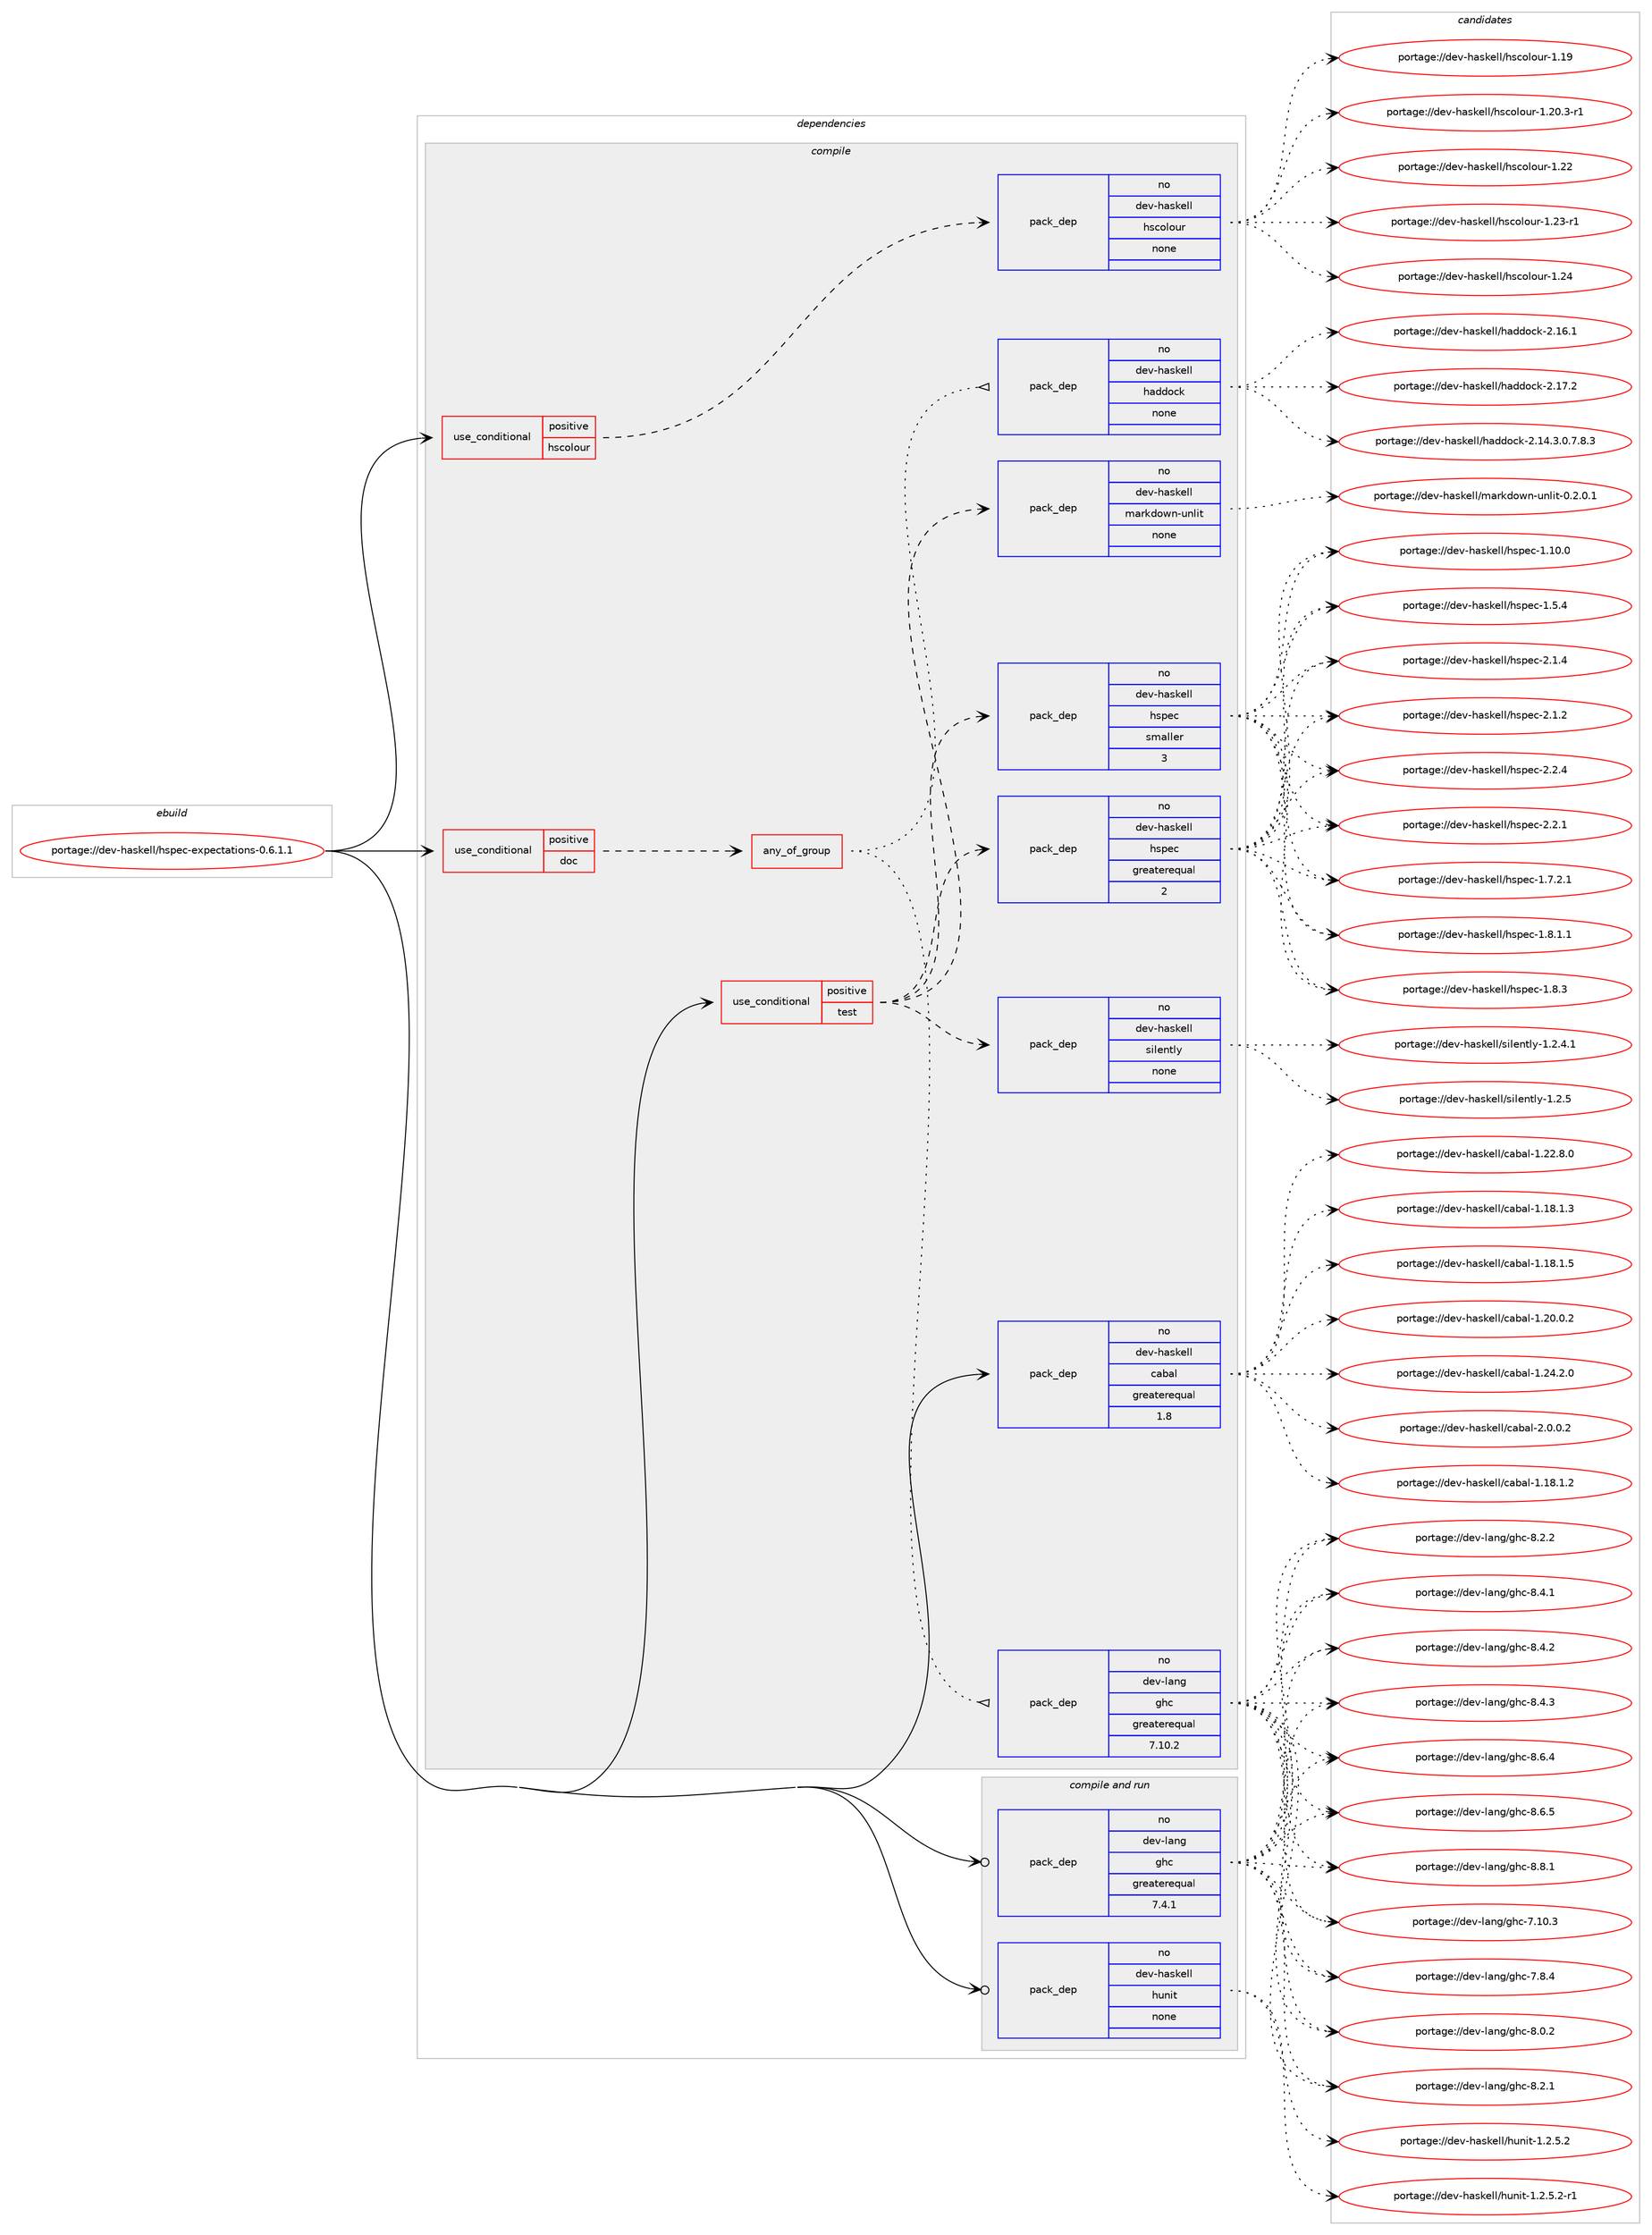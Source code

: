 digraph prolog {

# *************
# Graph options
# *************

newrank=true;
concentrate=true;
compound=true;
graph [rankdir=LR,fontname=Helvetica,fontsize=10,ranksep=1.5];#, ranksep=2.5, nodesep=0.2];
edge  [arrowhead=vee];
node  [fontname=Helvetica,fontsize=10];

# **********
# The ebuild
# **********

subgraph cluster_leftcol {
color=gray;
rank=same;
label=<<i>ebuild</i>>;
id [label="portage://dev-haskell/hspec-expectations-0.6.1.1", color=red, width=4, href="../dev-haskell/hspec-expectations-0.6.1.1.svg"];
}

# ****************
# The dependencies
# ****************

subgraph cluster_midcol {
color=gray;
label=<<i>dependencies</i>>;
subgraph cluster_compile {
fillcolor="#eeeeee";
style=filled;
label=<<i>compile</i>>;
subgraph cond15638 {
dependency70912 [label=<<TABLE BORDER="0" CELLBORDER="1" CELLSPACING="0" CELLPADDING="4"><TR><TD ROWSPAN="3" CELLPADDING="10">use_conditional</TD></TR><TR><TD>positive</TD></TR><TR><TD>doc</TD></TR></TABLE>>, shape=none, color=red];
subgraph any1855 {
dependency70913 [label=<<TABLE BORDER="0" CELLBORDER="1" CELLSPACING="0" CELLPADDING="4"><TR><TD CELLPADDING="10">any_of_group</TD></TR></TABLE>>, shape=none, color=red];subgraph pack53360 {
dependency70914 [label=<<TABLE BORDER="0" CELLBORDER="1" CELLSPACING="0" CELLPADDING="4" WIDTH="220"><TR><TD ROWSPAN="6" CELLPADDING="30">pack_dep</TD></TR><TR><TD WIDTH="110">no</TD></TR><TR><TD>dev-haskell</TD></TR><TR><TD>haddock</TD></TR><TR><TD>none</TD></TR><TR><TD></TD></TR></TABLE>>, shape=none, color=blue];
}
dependency70913:e -> dependency70914:w [weight=20,style="dotted",arrowhead="oinv"];
subgraph pack53361 {
dependency70915 [label=<<TABLE BORDER="0" CELLBORDER="1" CELLSPACING="0" CELLPADDING="4" WIDTH="220"><TR><TD ROWSPAN="6" CELLPADDING="30">pack_dep</TD></TR><TR><TD WIDTH="110">no</TD></TR><TR><TD>dev-lang</TD></TR><TR><TD>ghc</TD></TR><TR><TD>greaterequal</TD></TR><TR><TD>7.10.2</TD></TR></TABLE>>, shape=none, color=blue];
}
dependency70913:e -> dependency70915:w [weight=20,style="dotted",arrowhead="oinv"];
}
dependency70912:e -> dependency70913:w [weight=20,style="dashed",arrowhead="vee"];
}
id:e -> dependency70912:w [weight=20,style="solid",arrowhead="vee"];
subgraph cond15639 {
dependency70916 [label=<<TABLE BORDER="0" CELLBORDER="1" CELLSPACING="0" CELLPADDING="4"><TR><TD ROWSPAN="3" CELLPADDING="10">use_conditional</TD></TR><TR><TD>positive</TD></TR><TR><TD>hscolour</TD></TR></TABLE>>, shape=none, color=red];
subgraph pack53362 {
dependency70917 [label=<<TABLE BORDER="0" CELLBORDER="1" CELLSPACING="0" CELLPADDING="4" WIDTH="220"><TR><TD ROWSPAN="6" CELLPADDING="30">pack_dep</TD></TR><TR><TD WIDTH="110">no</TD></TR><TR><TD>dev-haskell</TD></TR><TR><TD>hscolour</TD></TR><TR><TD>none</TD></TR><TR><TD></TD></TR></TABLE>>, shape=none, color=blue];
}
dependency70916:e -> dependency70917:w [weight=20,style="dashed",arrowhead="vee"];
}
id:e -> dependency70916:w [weight=20,style="solid",arrowhead="vee"];
subgraph cond15640 {
dependency70918 [label=<<TABLE BORDER="0" CELLBORDER="1" CELLSPACING="0" CELLPADDING="4"><TR><TD ROWSPAN="3" CELLPADDING="10">use_conditional</TD></TR><TR><TD>positive</TD></TR><TR><TD>test</TD></TR></TABLE>>, shape=none, color=red];
subgraph pack53363 {
dependency70919 [label=<<TABLE BORDER="0" CELLBORDER="1" CELLSPACING="0" CELLPADDING="4" WIDTH="220"><TR><TD ROWSPAN="6" CELLPADDING="30">pack_dep</TD></TR><TR><TD WIDTH="110">no</TD></TR><TR><TD>dev-haskell</TD></TR><TR><TD>hspec</TD></TR><TR><TD>greaterequal</TD></TR><TR><TD>2</TD></TR></TABLE>>, shape=none, color=blue];
}
dependency70918:e -> dependency70919:w [weight=20,style="dashed",arrowhead="vee"];
subgraph pack53364 {
dependency70920 [label=<<TABLE BORDER="0" CELLBORDER="1" CELLSPACING="0" CELLPADDING="4" WIDTH="220"><TR><TD ROWSPAN="6" CELLPADDING="30">pack_dep</TD></TR><TR><TD WIDTH="110">no</TD></TR><TR><TD>dev-haskell</TD></TR><TR><TD>hspec</TD></TR><TR><TD>smaller</TD></TR><TR><TD>3</TD></TR></TABLE>>, shape=none, color=blue];
}
dependency70918:e -> dependency70920:w [weight=20,style="dashed",arrowhead="vee"];
subgraph pack53365 {
dependency70921 [label=<<TABLE BORDER="0" CELLBORDER="1" CELLSPACING="0" CELLPADDING="4" WIDTH="220"><TR><TD ROWSPAN="6" CELLPADDING="30">pack_dep</TD></TR><TR><TD WIDTH="110">no</TD></TR><TR><TD>dev-haskell</TD></TR><TR><TD>markdown-unlit</TD></TR><TR><TD>none</TD></TR><TR><TD></TD></TR></TABLE>>, shape=none, color=blue];
}
dependency70918:e -> dependency70921:w [weight=20,style="dashed",arrowhead="vee"];
subgraph pack53366 {
dependency70922 [label=<<TABLE BORDER="0" CELLBORDER="1" CELLSPACING="0" CELLPADDING="4" WIDTH="220"><TR><TD ROWSPAN="6" CELLPADDING="30">pack_dep</TD></TR><TR><TD WIDTH="110">no</TD></TR><TR><TD>dev-haskell</TD></TR><TR><TD>silently</TD></TR><TR><TD>none</TD></TR><TR><TD></TD></TR></TABLE>>, shape=none, color=blue];
}
dependency70918:e -> dependency70922:w [weight=20,style="dashed",arrowhead="vee"];
}
id:e -> dependency70918:w [weight=20,style="solid",arrowhead="vee"];
subgraph pack53367 {
dependency70923 [label=<<TABLE BORDER="0" CELLBORDER="1" CELLSPACING="0" CELLPADDING="4" WIDTH="220"><TR><TD ROWSPAN="6" CELLPADDING="30">pack_dep</TD></TR><TR><TD WIDTH="110">no</TD></TR><TR><TD>dev-haskell</TD></TR><TR><TD>cabal</TD></TR><TR><TD>greaterequal</TD></TR><TR><TD>1.8</TD></TR></TABLE>>, shape=none, color=blue];
}
id:e -> dependency70923:w [weight=20,style="solid",arrowhead="vee"];
}
subgraph cluster_compileandrun {
fillcolor="#eeeeee";
style=filled;
label=<<i>compile and run</i>>;
subgraph pack53368 {
dependency70924 [label=<<TABLE BORDER="0" CELLBORDER="1" CELLSPACING="0" CELLPADDING="4" WIDTH="220"><TR><TD ROWSPAN="6" CELLPADDING="30">pack_dep</TD></TR><TR><TD WIDTH="110">no</TD></TR><TR><TD>dev-haskell</TD></TR><TR><TD>hunit</TD></TR><TR><TD>none</TD></TR><TR><TD></TD></TR></TABLE>>, shape=none, color=blue];
}
id:e -> dependency70924:w [weight=20,style="solid",arrowhead="odotvee"];
subgraph pack53369 {
dependency70925 [label=<<TABLE BORDER="0" CELLBORDER="1" CELLSPACING="0" CELLPADDING="4" WIDTH="220"><TR><TD ROWSPAN="6" CELLPADDING="30">pack_dep</TD></TR><TR><TD WIDTH="110">no</TD></TR><TR><TD>dev-lang</TD></TR><TR><TD>ghc</TD></TR><TR><TD>greaterequal</TD></TR><TR><TD>7.4.1</TD></TR></TABLE>>, shape=none, color=blue];
}
id:e -> dependency70925:w [weight=20,style="solid",arrowhead="odotvee"];
}
subgraph cluster_run {
fillcolor="#eeeeee";
style=filled;
label=<<i>run</i>>;
}
}

# **************
# The candidates
# **************

subgraph cluster_choices {
rank=same;
color=gray;
label=<<i>candidates</i>>;

subgraph choice53360 {
color=black;
nodesep=1;
choiceportage1001011184510497115107101108108471049710010011199107455046495246514648465546564651 [label="portage://dev-haskell/haddock-2.14.3.0.7.8.3", color=red, width=4,href="../dev-haskell/haddock-2.14.3.0.7.8.3.svg"];
choiceportage100101118451049711510710110810847104971001001119910745504649544649 [label="portage://dev-haskell/haddock-2.16.1", color=red, width=4,href="../dev-haskell/haddock-2.16.1.svg"];
choiceportage100101118451049711510710110810847104971001001119910745504649554650 [label="portage://dev-haskell/haddock-2.17.2", color=red, width=4,href="../dev-haskell/haddock-2.17.2.svg"];
dependency70914:e -> choiceportage1001011184510497115107101108108471049710010011199107455046495246514648465546564651:w [style=dotted,weight="100"];
dependency70914:e -> choiceportage100101118451049711510710110810847104971001001119910745504649544649:w [style=dotted,weight="100"];
dependency70914:e -> choiceportage100101118451049711510710110810847104971001001119910745504649554650:w [style=dotted,weight="100"];
}
subgraph choice53361 {
color=black;
nodesep=1;
choiceportage1001011184510897110103471031049945554649484651 [label="portage://dev-lang/ghc-7.10.3", color=red, width=4,href="../dev-lang/ghc-7.10.3.svg"];
choiceportage10010111845108971101034710310499455546564652 [label="portage://dev-lang/ghc-7.8.4", color=red, width=4,href="../dev-lang/ghc-7.8.4.svg"];
choiceportage10010111845108971101034710310499455646484650 [label="portage://dev-lang/ghc-8.0.2", color=red, width=4,href="../dev-lang/ghc-8.0.2.svg"];
choiceportage10010111845108971101034710310499455646504649 [label="portage://dev-lang/ghc-8.2.1", color=red, width=4,href="../dev-lang/ghc-8.2.1.svg"];
choiceportage10010111845108971101034710310499455646504650 [label="portage://dev-lang/ghc-8.2.2", color=red, width=4,href="../dev-lang/ghc-8.2.2.svg"];
choiceportage10010111845108971101034710310499455646524649 [label="portage://dev-lang/ghc-8.4.1", color=red, width=4,href="../dev-lang/ghc-8.4.1.svg"];
choiceportage10010111845108971101034710310499455646524650 [label="portage://dev-lang/ghc-8.4.2", color=red, width=4,href="../dev-lang/ghc-8.4.2.svg"];
choiceportage10010111845108971101034710310499455646524651 [label="portage://dev-lang/ghc-8.4.3", color=red, width=4,href="../dev-lang/ghc-8.4.3.svg"];
choiceportage10010111845108971101034710310499455646544652 [label="portage://dev-lang/ghc-8.6.4", color=red, width=4,href="../dev-lang/ghc-8.6.4.svg"];
choiceportage10010111845108971101034710310499455646544653 [label="portage://dev-lang/ghc-8.6.5", color=red, width=4,href="../dev-lang/ghc-8.6.5.svg"];
choiceportage10010111845108971101034710310499455646564649 [label="portage://dev-lang/ghc-8.8.1", color=red, width=4,href="../dev-lang/ghc-8.8.1.svg"];
dependency70915:e -> choiceportage1001011184510897110103471031049945554649484651:w [style=dotted,weight="100"];
dependency70915:e -> choiceportage10010111845108971101034710310499455546564652:w [style=dotted,weight="100"];
dependency70915:e -> choiceportage10010111845108971101034710310499455646484650:w [style=dotted,weight="100"];
dependency70915:e -> choiceportage10010111845108971101034710310499455646504649:w [style=dotted,weight="100"];
dependency70915:e -> choiceportage10010111845108971101034710310499455646504650:w [style=dotted,weight="100"];
dependency70915:e -> choiceportage10010111845108971101034710310499455646524649:w [style=dotted,weight="100"];
dependency70915:e -> choiceportage10010111845108971101034710310499455646524650:w [style=dotted,weight="100"];
dependency70915:e -> choiceportage10010111845108971101034710310499455646524651:w [style=dotted,weight="100"];
dependency70915:e -> choiceportage10010111845108971101034710310499455646544652:w [style=dotted,weight="100"];
dependency70915:e -> choiceportage10010111845108971101034710310499455646544653:w [style=dotted,weight="100"];
dependency70915:e -> choiceportage10010111845108971101034710310499455646564649:w [style=dotted,weight="100"];
}
subgraph choice53362 {
color=black;
nodesep=1;
choiceportage100101118451049711510710110810847104115991111081111171144549464957 [label="portage://dev-haskell/hscolour-1.19", color=red, width=4,href="../dev-haskell/hscolour-1.19.svg"];
choiceportage10010111845104971151071011081084710411599111108111117114454946504846514511449 [label="portage://dev-haskell/hscolour-1.20.3-r1", color=red, width=4,href="../dev-haskell/hscolour-1.20.3-r1.svg"];
choiceportage100101118451049711510710110810847104115991111081111171144549465050 [label="portage://dev-haskell/hscolour-1.22", color=red, width=4,href="../dev-haskell/hscolour-1.22.svg"];
choiceportage1001011184510497115107101108108471041159911110811111711445494650514511449 [label="portage://dev-haskell/hscolour-1.23-r1", color=red, width=4,href="../dev-haskell/hscolour-1.23-r1.svg"];
choiceportage100101118451049711510710110810847104115991111081111171144549465052 [label="portage://dev-haskell/hscolour-1.24", color=red, width=4,href="../dev-haskell/hscolour-1.24.svg"];
dependency70917:e -> choiceportage100101118451049711510710110810847104115991111081111171144549464957:w [style=dotted,weight="100"];
dependency70917:e -> choiceportage10010111845104971151071011081084710411599111108111117114454946504846514511449:w [style=dotted,weight="100"];
dependency70917:e -> choiceportage100101118451049711510710110810847104115991111081111171144549465050:w [style=dotted,weight="100"];
dependency70917:e -> choiceportage1001011184510497115107101108108471041159911110811111711445494650514511449:w [style=dotted,weight="100"];
dependency70917:e -> choiceportage100101118451049711510710110810847104115991111081111171144549465052:w [style=dotted,weight="100"];
}
subgraph choice53363 {
color=black;
nodesep=1;
choiceportage1001011184510497115107101108108471041151121019945494649484648 [label="portage://dev-haskell/hspec-1.10.0", color=red, width=4,href="../dev-haskell/hspec-1.10.0.svg"];
choiceportage10010111845104971151071011081084710411511210199454946534652 [label="portage://dev-haskell/hspec-1.5.4", color=red, width=4,href="../dev-haskell/hspec-1.5.4.svg"];
choiceportage100101118451049711510710110810847104115112101994549465546504649 [label="portage://dev-haskell/hspec-1.7.2.1", color=red, width=4,href="../dev-haskell/hspec-1.7.2.1.svg"];
choiceportage100101118451049711510710110810847104115112101994549465646494649 [label="portage://dev-haskell/hspec-1.8.1.1", color=red, width=4,href="../dev-haskell/hspec-1.8.1.1.svg"];
choiceportage10010111845104971151071011081084710411511210199454946564651 [label="portage://dev-haskell/hspec-1.8.3", color=red, width=4,href="../dev-haskell/hspec-1.8.3.svg"];
choiceportage10010111845104971151071011081084710411511210199455046494650 [label="portage://dev-haskell/hspec-2.1.2", color=red, width=4,href="../dev-haskell/hspec-2.1.2.svg"];
choiceportage10010111845104971151071011081084710411511210199455046494652 [label="portage://dev-haskell/hspec-2.1.4", color=red, width=4,href="../dev-haskell/hspec-2.1.4.svg"];
choiceportage10010111845104971151071011081084710411511210199455046504649 [label="portage://dev-haskell/hspec-2.2.1", color=red, width=4,href="../dev-haskell/hspec-2.2.1.svg"];
choiceportage10010111845104971151071011081084710411511210199455046504652 [label="portage://dev-haskell/hspec-2.2.4", color=red, width=4,href="../dev-haskell/hspec-2.2.4.svg"];
dependency70919:e -> choiceportage1001011184510497115107101108108471041151121019945494649484648:w [style=dotted,weight="100"];
dependency70919:e -> choiceportage10010111845104971151071011081084710411511210199454946534652:w [style=dotted,weight="100"];
dependency70919:e -> choiceportage100101118451049711510710110810847104115112101994549465546504649:w [style=dotted,weight="100"];
dependency70919:e -> choiceportage100101118451049711510710110810847104115112101994549465646494649:w [style=dotted,weight="100"];
dependency70919:e -> choiceportage10010111845104971151071011081084710411511210199454946564651:w [style=dotted,weight="100"];
dependency70919:e -> choiceportage10010111845104971151071011081084710411511210199455046494650:w [style=dotted,weight="100"];
dependency70919:e -> choiceportage10010111845104971151071011081084710411511210199455046494652:w [style=dotted,weight="100"];
dependency70919:e -> choiceportage10010111845104971151071011081084710411511210199455046504649:w [style=dotted,weight="100"];
dependency70919:e -> choiceportage10010111845104971151071011081084710411511210199455046504652:w [style=dotted,weight="100"];
}
subgraph choice53364 {
color=black;
nodesep=1;
choiceportage1001011184510497115107101108108471041151121019945494649484648 [label="portage://dev-haskell/hspec-1.10.0", color=red, width=4,href="../dev-haskell/hspec-1.10.0.svg"];
choiceportage10010111845104971151071011081084710411511210199454946534652 [label="portage://dev-haskell/hspec-1.5.4", color=red, width=4,href="../dev-haskell/hspec-1.5.4.svg"];
choiceportage100101118451049711510710110810847104115112101994549465546504649 [label="portage://dev-haskell/hspec-1.7.2.1", color=red, width=4,href="../dev-haskell/hspec-1.7.2.1.svg"];
choiceportage100101118451049711510710110810847104115112101994549465646494649 [label="portage://dev-haskell/hspec-1.8.1.1", color=red, width=4,href="../dev-haskell/hspec-1.8.1.1.svg"];
choiceportage10010111845104971151071011081084710411511210199454946564651 [label="portage://dev-haskell/hspec-1.8.3", color=red, width=4,href="../dev-haskell/hspec-1.8.3.svg"];
choiceportage10010111845104971151071011081084710411511210199455046494650 [label="portage://dev-haskell/hspec-2.1.2", color=red, width=4,href="../dev-haskell/hspec-2.1.2.svg"];
choiceportage10010111845104971151071011081084710411511210199455046494652 [label="portage://dev-haskell/hspec-2.1.4", color=red, width=4,href="../dev-haskell/hspec-2.1.4.svg"];
choiceportage10010111845104971151071011081084710411511210199455046504649 [label="portage://dev-haskell/hspec-2.2.1", color=red, width=4,href="../dev-haskell/hspec-2.2.1.svg"];
choiceportage10010111845104971151071011081084710411511210199455046504652 [label="portage://dev-haskell/hspec-2.2.4", color=red, width=4,href="../dev-haskell/hspec-2.2.4.svg"];
dependency70920:e -> choiceportage1001011184510497115107101108108471041151121019945494649484648:w [style=dotted,weight="100"];
dependency70920:e -> choiceportage10010111845104971151071011081084710411511210199454946534652:w [style=dotted,weight="100"];
dependency70920:e -> choiceportage100101118451049711510710110810847104115112101994549465546504649:w [style=dotted,weight="100"];
dependency70920:e -> choiceportage100101118451049711510710110810847104115112101994549465646494649:w [style=dotted,weight="100"];
dependency70920:e -> choiceportage10010111845104971151071011081084710411511210199454946564651:w [style=dotted,weight="100"];
dependency70920:e -> choiceportage10010111845104971151071011081084710411511210199455046494650:w [style=dotted,weight="100"];
dependency70920:e -> choiceportage10010111845104971151071011081084710411511210199455046494652:w [style=dotted,weight="100"];
dependency70920:e -> choiceportage10010111845104971151071011081084710411511210199455046504649:w [style=dotted,weight="100"];
dependency70920:e -> choiceportage10010111845104971151071011081084710411511210199455046504652:w [style=dotted,weight="100"];
}
subgraph choice53365 {
color=black;
nodesep=1;
choiceportage10010111845104971151071011081084710997114107100111119110451171101081051164548465046484649 [label="portage://dev-haskell/markdown-unlit-0.2.0.1", color=red, width=4,href="../dev-haskell/markdown-unlit-0.2.0.1.svg"];
dependency70921:e -> choiceportage10010111845104971151071011081084710997114107100111119110451171101081051164548465046484649:w [style=dotted,weight="100"];
}
subgraph choice53366 {
color=black;
nodesep=1;
choiceportage1001011184510497115107101108108471151051081011101161081214549465046524649 [label="portage://dev-haskell/silently-1.2.4.1", color=red, width=4,href="../dev-haskell/silently-1.2.4.1.svg"];
choiceportage100101118451049711510710110810847115105108101110116108121454946504653 [label="portage://dev-haskell/silently-1.2.5", color=red, width=4,href="../dev-haskell/silently-1.2.5.svg"];
dependency70922:e -> choiceportage1001011184510497115107101108108471151051081011101161081214549465046524649:w [style=dotted,weight="100"];
dependency70922:e -> choiceportage100101118451049711510710110810847115105108101110116108121454946504653:w [style=dotted,weight="100"];
}
subgraph choice53367 {
color=black;
nodesep=1;
choiceportage10010111845104971151071011081084799979897108454946495646494650 [label="portage://dev-haskell/cabal-1.18.1.2", color=red, width=4,href="../dev-haskell/cabal-1.18.1.2.svg"];
choiceportage10010111845104971151071011081084799979897108454946495646494651 [label="portage://dev-haskell/cabal-1.18.1.3", color=red, width=4,href="../dev-haskell/cabal-1.18.1.3.svg"];
choiceportage10010111845104971151071011081084799979897108454946495646494653 [label="portage://dev-haskell/cabal-1.18.1.5", color=red, width=4,href="../dev-haskell/cabal-1.18.1.5.svg"];
choiceportage10010111845104971151071011081084799979897108454946504846484650 [label="portage://dev-haskell/cabal-1.20.0.2", color=red, width=4,href="../dev-haskell/cabal-1.20.0.2.svg"];
choiceportage10010111845104971151071011081084799979897108454946505046564648 [label="portage://dev-haskell/cabal-1.22.8.0", color=red, width=4,href="../dev-haskell/cabal-1.22.8.0.svg"];
choiceportage10010111845104971151071011081084799979897108454946505246504648 [label="portage://dev-haskell/cabal-1.24.2.0", color=red, width=4,href="../dev-haskell/cabal-1.24.2.0.svg"];
choiceportage100101118451049711510710110810847999798971084550464846484650 [label="portage://dev-haskell/cabal-2.0.0.2", color=red, width=4,href="../dev-haskell/cabal-2.0.0.2.svg"];
dependency70923:e -> choiceportage10010111845104971151071011081084799979897108454946495646494650:w [style=dotted,weight="100"];
dependency70923:e -> choiceportage10010111845104971151071011081084799979897108454946495646494651:w [style=dotted,weight="100"];
dependency70923:e -> choiceportage10010111845104971151071011081084799979897108454946495646494653:w [style=dotted,weight="100"];
dependency70923:e -> choiceportage10010111845104971151071011081084799979897108454946504846484650:w [style=dotted,weight="100"];
dependency70923:e -> choiceportage10010111845104971151071011081084799979897108454946505046564648:w [style=dotted,weight="100"];
dependency70923:e -> choiceportage10010111845104971151071011081084799979897108454946505246504648:w [style=dotted,weight="100"];
dependency70923:e -> choiceportage100101118451049711510710110810847999798971084550464846484650:w [style=dotted,weight="100"];
}
subgraph choice53368 {
color=black;
nodesep=1;
choiceportage1001011184510497115107101108108471041171101051164549465046534650 [label="portage://dev-haskell/hunit-1.2.5.2", color=red, width=4,href="../dev-haskell/hunit-1.2.5.2.svg"];
choiceportage10010111845104971151071011081084710411711010511645494650465346504511449 [label="portage://dev-haskell/hunit-1.2.5.2-r1", color=red, width=4,href="../dev-haskell/hunit-1.2.5.2-r1.svg"];
dependency70924:e -> choiceportage1001011184510497115107101108108471041171101051164549465046534650:w [style=dotted,weight="100"];
dependency70924:e -> choiceportage10010111845104971151071011081084710411711010511645494650465346504511449:w [style=dotted,weight="100"];
}
subgraph choice53369 {
color=black;
nodesep=1;
choiceportage1001011184510897110103471031049945554649484651 [label="portage://dev-lang/ghc-7.10.3", color=red, width=4,href="../dev-lang/ghc-7.10.3.svg"];
choiceportage10010111845108971101034710310499455546564652 [label="portage://dev-lang/ghc-7.8.4", color=red, width=4,href="../dev-lang/ghc-7.8.4.svg"];
choiceportage10010111845108971101034710310499455646484650 [label="portage://dev-lang/ghc-8.0.2", color=red, width=4,href="../dev-lang/ghc-8.0.2.svg"];
choiceportage10010111845108971101034710310499455646504649 [label="portage://dev-lang/ghc-8.2.1", color=red, width=4,href="../dev-lang/ghc-8.2.1.svg"];
choiceportage10010111845108971101034710310499455646504650 [label="portage://dev-lang/ghc-8.2.2", color=red, width=4,href="../dev-lang/ghc-8.2.2.svg"];
choiceportage10010111845108971101034710310499455646524649 [label="portage://dev-lang/ghc-8.4.1", color=red, width=4,href="../dev-lang/ghc-8.4.1.svg"];
choiceportage10010111845108971101034710310499455646524650 [label="portage://dev-lang/ghc-8.4.2", color=red, width=4,href="../dev-lang/ghc-8.4.2.svg"];
choiceportage10010111845108971101034710310499455646524651 [label="portage://dev-lang/ghc-8.4.3", color=red, width=4,href="../dev-lang/ghc-8.4.3.svg"];
choiceportage10010111845108971101034710310499455646544652 [label="portage://dev-lang/ghc-8.6.4", color=red, width=4,href="../dev-lang/ghc-8.6.4.svg"];
choiceportage10010111845108971101034710310499455646544653 [label="portage://dev-lang/ghc-8.6.5", color=red, width=4,href="../dev-lang/ghc-8.6.5.svg"];
choiceportage10010111845108971101034710310499455646564649 [label="portage://dev-lang/ghc-8.8.1", color=red, width=4,href="../dev-lang/ghc-8.8.1.svg"];
dependency70925:e -> choiceportage1001011184510897110103471031049945554649484651:w [style=dotted,weight="100"];
dependency70925:e -> choiceportage10010111845108971101034710310499455546564652:w [style=dotted,weight="100"];
dependency70925:e -> choiceportage10010111845108971101034710310499455646484650:w [style=dotted,weight="100"];
dependency70925:e -> choiceportage10010111845108971101034710310499455646504649:w [style=dotted,weight="100"];
dependency70925:e -> choiceportage10010111845108971101034710310499455646504650:w [style=dotted,weight="100"];
dependency70925:e -> choiceportage10010111845108971101034710310499455646524649:w [style=dotted,weight="100"];
dependency70925:e -> choiceportage10010111845108971101034710310499455646524650:w [style=dotted,weight="100"];
dependency70925:e -> choiceportage10010111845108971101034710310499455646524651:w [style=dotted,weight="100"];
dependency70925:e -> choiceportage10010111845108971101034710310499455646544652:w [style=dotted,weight="100"];
dependency70925:e -> choiceportage10010111845108971101034710310499455646544653:w [style=dotted,weight="100"];
dependency70925:e -> choiceportage10010111845108971101034710310499455646564649:w [style=dotted,weight="100"];
}
}

}
